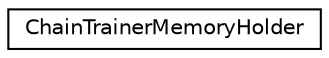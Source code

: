 digraph "Graphical Class Hierarchy"
{
  edge [fontname="Helvetica",fontsize="10",labelfontname="Helvetica",labelfontsize="10"];
  node [fontname="Helvetica",fontsize="10",shape=record];
  rankdir="LR";
  Node0 [label="ChainTrainerMemoryHolder",height=0.2,width=0.4,color="black", fillcolor="white", style="filled",URL="$classkaldi_1_1nnet3_1_1ChainTrainerMemoryHolder.html"];
}
